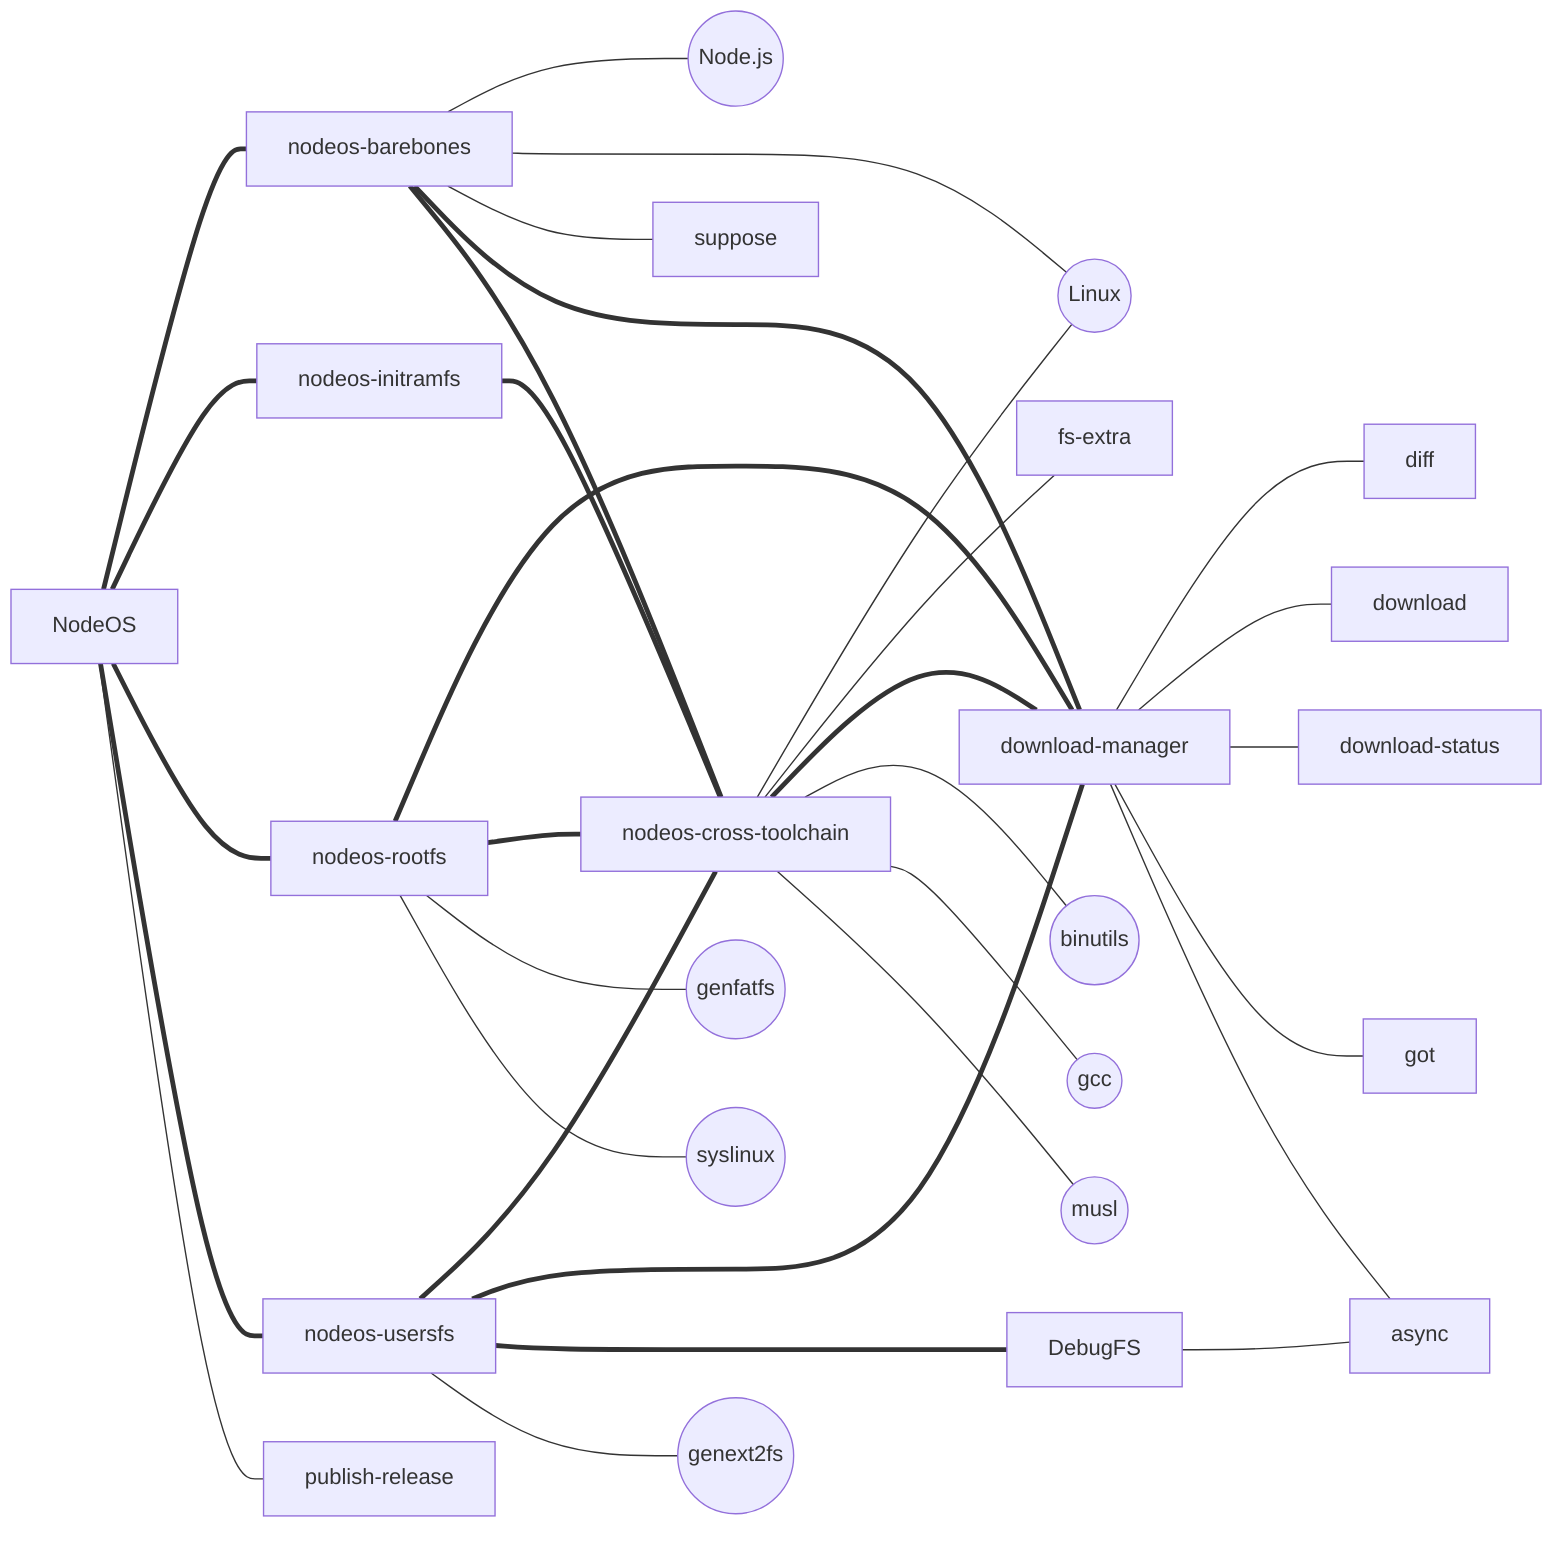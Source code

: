 graph LR
  NodeOS === nodeos-barebones
  NodeOS === nodeos-initramfs
  NodeOS === nodeos-rootfs
  NodeOS === nodeos-usersfs
  NodeOS --- publish-release

  nodeos-barebones --- Node.js((Node.js))
  nodeos-barebones --- Linux
  nodeos-barebones --- suppose
  nodeos-barebones === download-manager
  nodeos-barebones === nodeos-cross-toolchain

  nodeos-initramfs === nodeos-cross-toolchain

  nodeos-rootfs === download-manager
  nodeos-rootfs === nodeos-cross-toolchain
  nodeos-rootfs --- genfatfs((genfatfs))
  nodeos-rootfs --- syslinux((syslinux))

  nodeos-usersfs === nodeos-cross-toolchain
  nodeos-usersfs === download-manager
  nodeos-usersfs === DebugFS
  nodeos-usersfs --- genext2fs((genext2fs))

  nodeos-cross-toolchain --- Linux
  nodeos-cross-toolchain --- fs-extra
  nodeos-cross-toolchain === download-manager
  nodeos-cross-toolchain --- binutils((binutils))
  nodeos-cross-toolchain --- gcc((gcc))
  nodeos-cross-toolchain --- musl((musl))

  DebugFS --- async

  download-manager --- diff
  download-manager --- download
  download-manager --- download-status
  download-manager --- got
  download-manager --- async

  Linux((Linux))